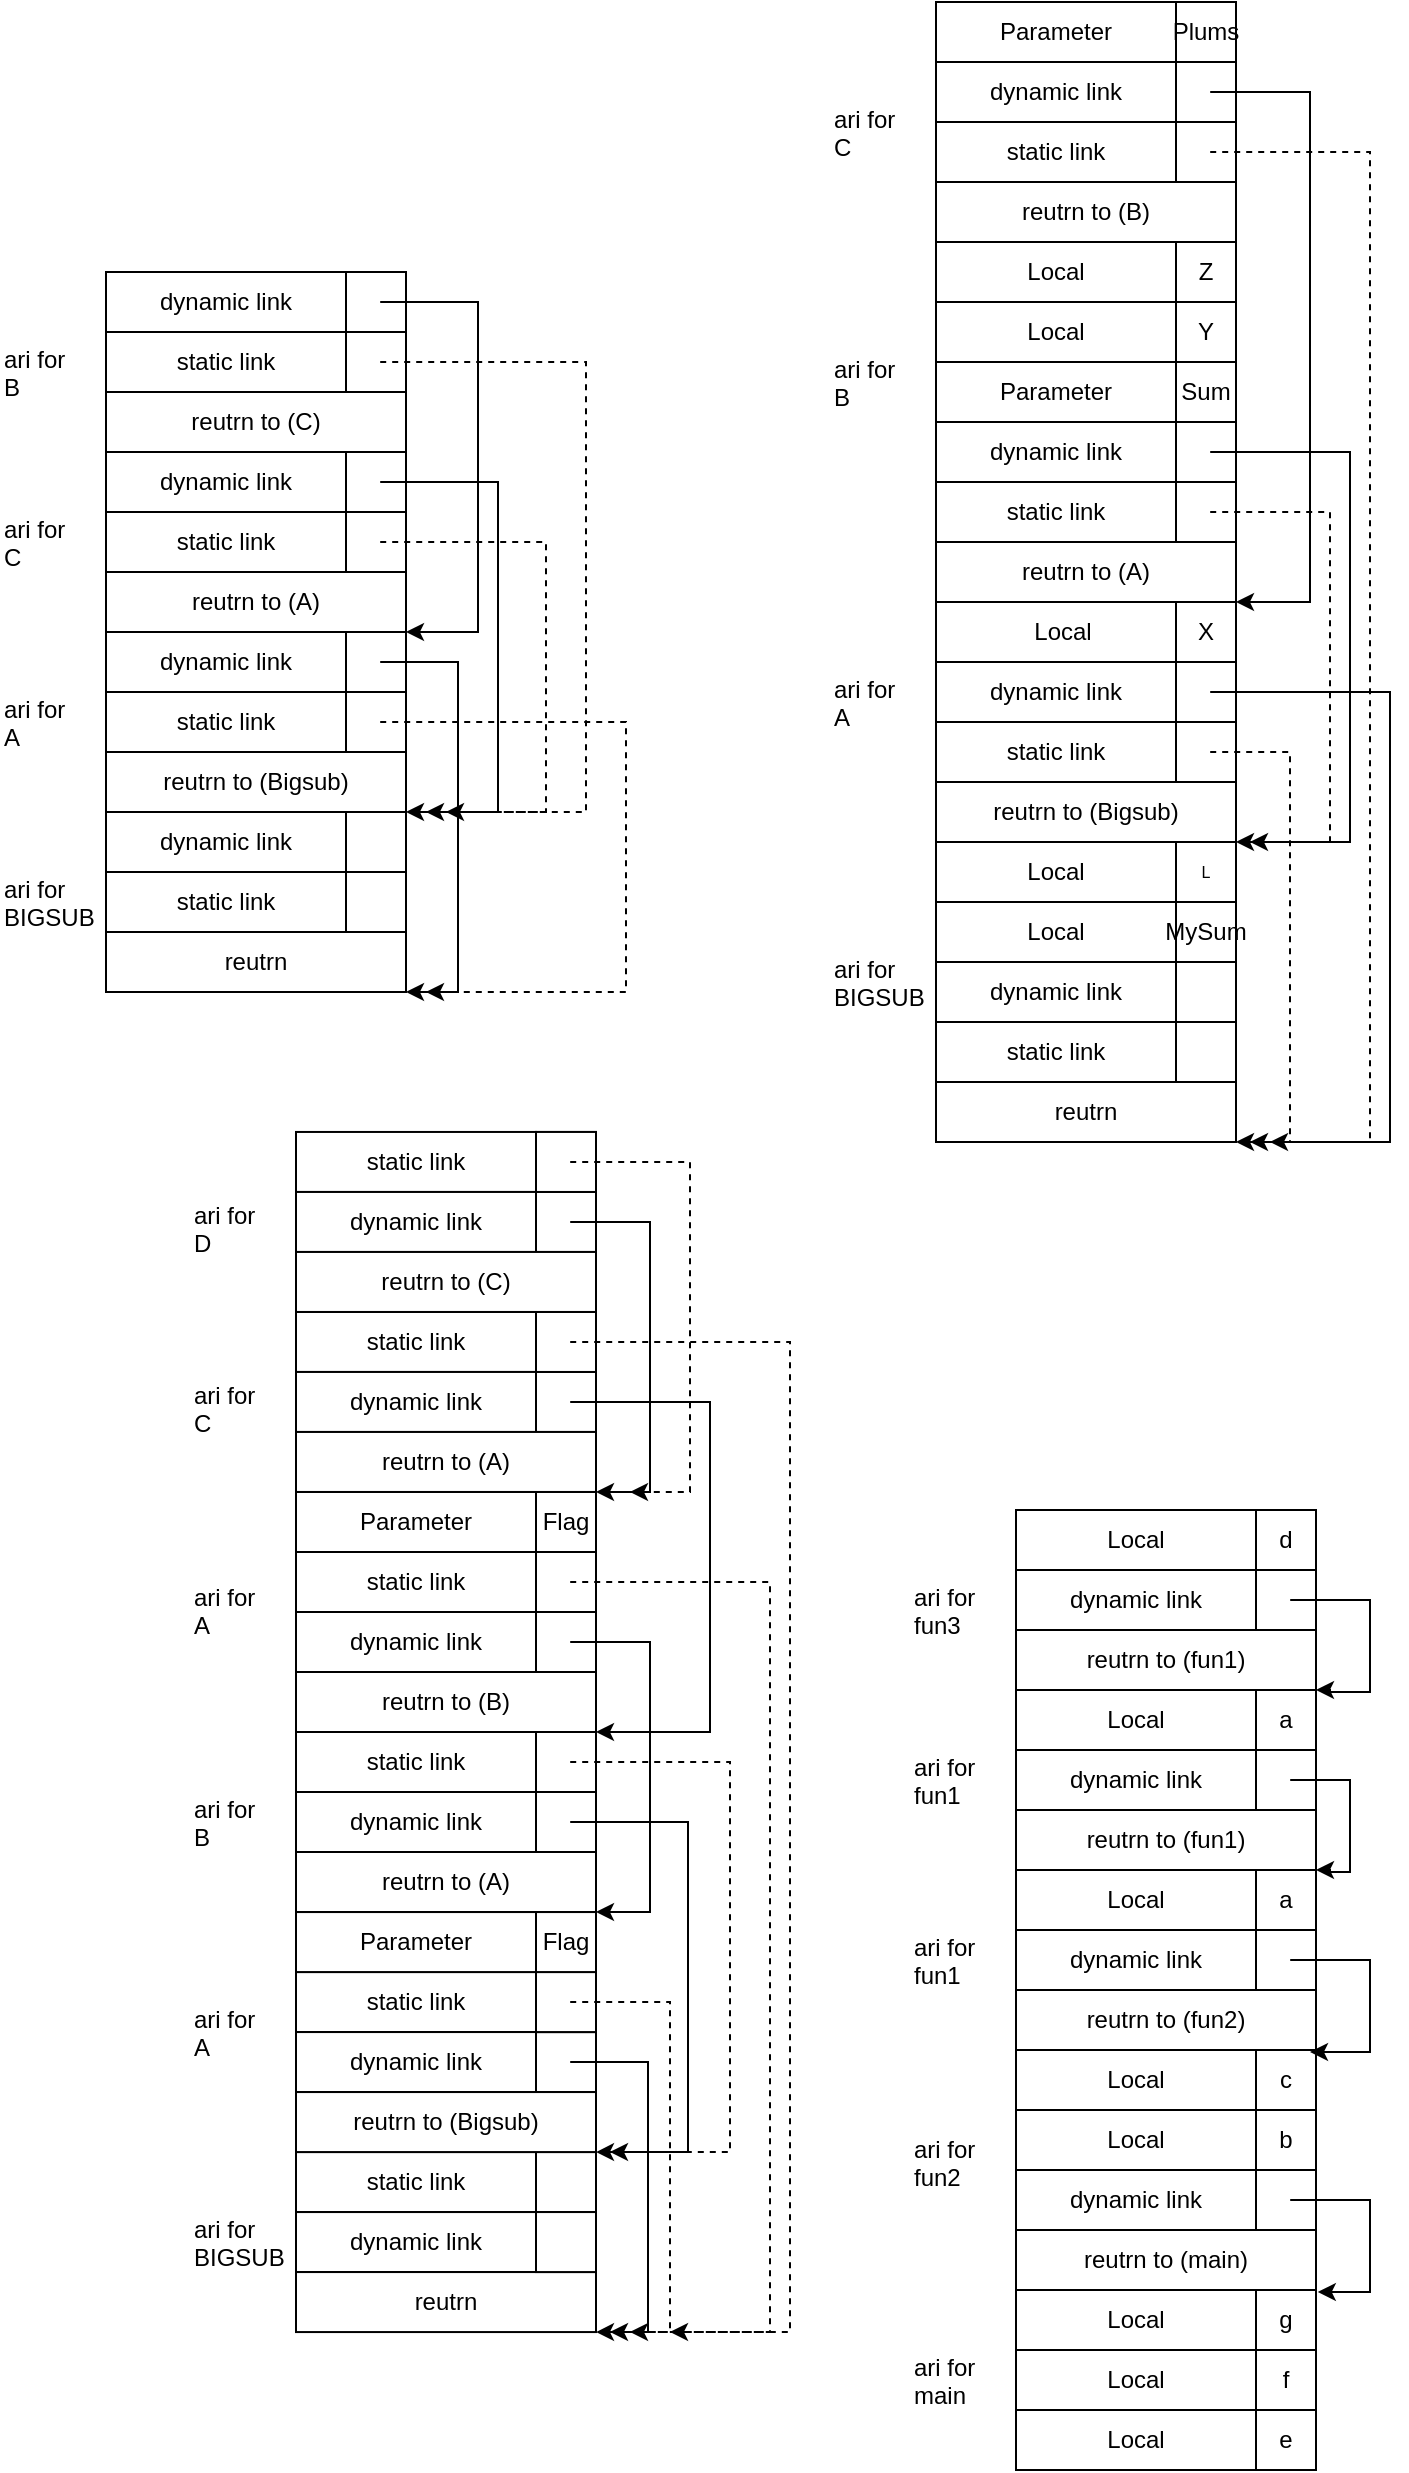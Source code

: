 <mxfile version="17.5.0" type="github">
  <diagram id="eKfHsIOuFBO9F4PtvDiy" name="Page-1">
    <mxGraphModel dx="815" dy="1575" grid="1" gridSize="10" guides="1" tooltips="1" connect="1" arrows="1" fold="1" page="1" pageScale="1" pageWidth="827" pageHeight="1169" math="0" shadow="0">
      <root>
        <mxCell id="0" />
        <mxCell id="1" parent="0" />
        <mxCell id="nQRCEj2XKWMkgmMzYywE-7" value="" style="rounded=0;whiteSpace=wrap;html=1;points=[[0,0,0,0,0],[0,0.23,0,0,0],[0,0.5,0,0,0],[0,0.77,0,0,0],[0,1,0,0,0],[0.27,0,0,0,0],[0.27,1,0,0,0],[0.5,0,0,0,0],[0.5,1,0,0,0],[0.57,0.5,0,0,0],[0.77,0,0,0,0],[0.77,1,0,0,0],[1,0,0,0,0],[1,0.27,0,0,0],[1,0.77,0,0,0],[1,1,0,0,0]];" parent="1" vertex="1">
          <mxGeometry x="613" y="265" width="30" height="30" as="geometry" />
        </mxCell>
        <mxCell id="bylUsNGu8Ya3y7Lyso6u-61" value="dynamic link" style="rounded=0;whiteSpace=wrap;html=1;" parent="1" vertex="1">
          <mxGeometry x="78" y="340" width="120" height="30" as="geometry" />
        </mxCell>
        <mxCell id="bylUsNGu8Ya3y7Lyso6u-62" value="static link" style="rounded=0;whiteSpace=wrap;html=1;" parent="1" vertex="1">
          <mxGeometry x="78" y="370" width="120" height="30" as="geometry" />
        </mxCell>
        <mxCell id="bylUsNGu8Ya3y7Lyso6u-63" value="reutrn" style="rounded=0;whiteSpace=wrap;html=1;" parent="1" vertex="1">
          <mxGeometry x="78" y="400" width="150" height="30" as="geometry" />
        </mxCell>
        <mxCell id="bylUsNGu8Ya3y7Lyso6u-50" value="" style="rounded=0;whiteSpace=wrap;html=1;points=[[0,0,0,0,0],[0,0.23,0,0,0],[0,0.5,0,0,0],[0,0.77,0,0,0],[0,1,0,0,0],[0.27,0,0,0,0],[0.27,1,0,0,0],[0.5,0,0,0,0],[0.5,1,0,0,0],[0.57,0.5,0,0,0],[0.77,0,0,0,0],[0.77,1,0,0,0],[1,0,0,0,0],[1,0.27,0,0,0],[1,0.77,0,0,0],[1,1,0,0,0]];" parent="1" vertex="1">
          <mxGeometry x="198" y="70" width="30" height="30" as="geometry" />
        </mxCell>
        <mxCell id="bylUsNGu8Ya3y7Lyso6u-29" value="" style="rounded=0;whiteSpace=wrap;html=1;points=[[0,0,0,0,0],[0,0.23,0,0,0],[0,0.5,0,0,0],[0,0.77,0,0,0],[0,1,0,0,0],[0.27,0,0,0,0],[0.27,1,0,0,0],[0.5,0,0,0,0],[0.5,1,0,0,0],[0.57,0.5,0,0,0],[0.77,0,0,0,0],[0.77,1,0,0,0],[1,0,0,0,0],[1,0.27,0,0,0],[1,0.77,0,0,0],[1,1,0,0,0]];" parent="1" vertex="1">
          <mxGeometry x="198" y="160" width="30" height="30" as="geometry" />
        </mxCell>
        <mxCell id="bylUsNGu8Ya3y7Lyso6u-20" value="" style="rounded=0;whiteSpace=wrap;html=1;points=[[0,0,0,0,0],[0,0.23,0,0,0],[0,0.5,0,0,0],[0,0.77,0,0,0],[0,1,0,0,0],[0.27,0,0,0,0],[0.27,1,0,0,0],[0.5,0,0,0,0],[0.5,1,0,0,0],[0.57,0.5,0,0,0],[0.77,0,0,0,0],[0.77,1,0,0,0],[1,0,0,0,0],[1,0.27,0,0,0],[1,0.77,0,0,0],[1,1,0,0,0]];" parent="1" vertex="1">
          <mxGeometry x="198" y="250" width="30" height="30" as="geometry" />
        </mxCell>
        <mxCell id="bylUsNGu8Ya3y7Lyso6u-23" value="" style="rounded=0;whiteSpace=wrap;html=1;points=[[0,0,0,0,0],[0,0.23,0,0,0],[0,0.5,0,0,0],[0,0.77,0,0,0],[0,1,0,0,0],[0.27,0,0,0,0],[0.27,1,0,0,0],[0.5,0,0,0,0],[0.5,1,0,0,0],[0.57,0.5,0,0,0],[0.77,0,0,0,0],[0.77,1,0,0,0],[1,0,0,0,0],[1,0.27,0,0,0],[1,0.77,0,0,0],[1,1,0,0,0]];fontStyle=1" parent="1" vertex="1">
          <mxGeometry x="198" y="340" width="30" height="30" as="geometry" />
        </mxCell>
        <mxCell id="bylUsNGu8Ya3y7Lyso6u-10" value="static link" style="rounded=0;whiteSpace=wrap;html=1;" parent="1" vertex="1">
          <mxGeometry x="78" y="280" width="120" height="30" as="geometry" />
        </mxCell>
        <mxCell id="bylUsNGu8Ya3y7Lyso6u-11" value="dynamic link" style="rounded=0;whiteSpace=wrap;html=1;" parent="1" vertex="1">
          <mxGeometry x="78" y="250" width="120" height="30" as="geometry" />
        </mxCell>
        <mxCell id="bylUsNGu8Ya3y7Lyso6u-12" value="reutrn to (Bigsub)" style="rounded=0;whiteSpace=wrap;html=1;" parent="1" vertex="1">
          <mxGeometry x="78" y="310" width="150" height="30" as="geometry" />
        </mxCell>
        <mxCell id="bylUsNGu8Ya3y7Lyso6u-19" value="" style="rounded=0;whiteSpace=wrap;html=1;points=[[0,0,0,0,0],[0,0.23,0,0,0],[0,0.5,0,0,0],[0,0.77,0,0,0],[0,1,0,0,0],[0.27,0,0,0,0],[0.27,1,0,0,0],[0.5,0,0,0,0],[0.5,1,0,0,0],[0.57,0.5,0,0,0],[0.77,0,0,0,0],[0.77,1,0,0,0],[1,0,0,0,0],[1,0.27,0,0,0],[1,0.77,0,0,0],[1,1,0,0,0]];" parent="1" vertex="1">
          <mxGeometry x="198" y="280" width="30" height="30" as="geometry" />
        </mxCell>
        <mxCell id="bylUsNGu8Ya3y7Lyso6u-58" style="edgeStyle=orthogonalEdgeStyle;rounded=0;orthogonalLoop=1;jettySize=auto;html=1;exitX=0.57;exitY=0.5;exitDx=0;exitDy=0;exitPerimeter=0;entryX=1;entryY=1;entryDx=0;entryDy=0;entryPerimeter=0;" parent="1" source="bylUsNGu8Ya3y7Lyso6u-20" edge="1">
          <mxGeometry relative="1" as="geometry">
            <mxPoint x="228" y="430" as="targetPoint" />
            <Array as="points">
              <mxPoint x="254" y="265" />
              <mxPoint x="254" y="430" />
            </Array>
          </mxGeometry>
        </mxCell>
        <mxCell id="bylUsNGu8Ya3y7Lyso6u-24" value="static link" style="rounded=0;whiteSpace=wrap;html=1;" parent="1" vertex="1">
          <mxGeometry x="78" y="190" width="120" height="30" as="geometry" />
        </mxCell>
        <mxCell id="bylUsNGu8Ya3y7Lyso6u-25" value="dynamic link" style="rounded=0;whiteSpace=wrap;html=1;" parent="1" vertex="1">
          <mxGeometry x="78" y="160" width="120" height="30" as="geometry" />
        </mxCell>
        <mxCell id="bylUsNGu8Ya3y7Lyso6u-26" value="reutrn to (A)" style="rounded=0;whiteSpace=wrap;html=1;" parent="1" vertex="1">
          <mxGeometry x="78" y="220" width="150" height="30" as="geometry" />
        </mxCell>
        <mxCell id="bylUsNGu8Ya3y7Lyso6u-28" value="" style="rounded=0;whiteSpace=wrap;html=1;points=[[0,0,0,0,0],[0,0.23,0,0,0],[0,0.5,0,0,0],[0,0.77,0,0,0],[0,1,0,0,0],[0.27,0,0,0,0],[0.27,1,0,0,0],[0.5,0,0,0,0],[0.5,1,0,0,0],[0.57,0.5,0,0,0],[0.77,0,0,0,0],[0.77,1,0,0,0],[1,0,0,0,0],[1,0.27,0,0,0],[1,0.77,0,0,0],[1,1,0,0,0]];" parent="1" vertex="1">
          <mxGeometry x="198" y="190" width="30" height="30" as="geometry" />
        </mxCell>
        <mxCell id="bylUsNGu8Ya3y7Lyso6u-54" style="edgeStyle=orthogonalEdgeStyle;rounded=0;orthogonalLoop=1;jettySize=auto;html=1;exitX=0.57;exitY=0.5;exitDx=0;exitDy=0;exitPerimeter=0;entryX=1;entryY=1;entryDx=0;entryDy=0;entryPerimeter=0;" parent="1" source="bylUsNGu8Ya3y7Lyso6u-29" edge="1">
          <mxGeometry relative="1" as="geometry">
            <Array as="points">
              <mxPoint x="274" y="175" />
              <mxPoint x="274" y="340" />
            </Array>
            <mxPoint x="228" y="340.0" as="targetPoint" />
          </mxGeometry>
        </mxCell>
        <mxCell id="bylUsNGu8Ya3y7Lyso6u-45" value="static link" style="rounded=0;whiteSpace=wrap;html=1;" parent="1" vertex="1">
          <mxGeometry x="78" y="100" width="120" height="30" as="geometry" />
        </mxCell>
        <mxCell id="bylUsNGu8Ya3y7Lyso6u-46" value="dynamic link" style="rounded=0;whiteSpace=wrap;html=1;" parent="1" vertex="1">
          <mxGeometry x="78" y="70" width="120" height="30" as="geometry" />
        </mxCell>
        <mxCell id="bylUsNGu8Ya3y7Lyso6u-47" value="reutrn to (C)" style="rounded=0;whiteSpace=wrap;html=1;" parent="1" vertex="1">
          <mxGeometry x="78" y="130" width="150" height="30" as="geometry" />
        </mxCell>
        <mxCell id="bylUsNGu8Ya3y7Lyso6u-48" value="" style="rounded=0;whiteSpace=wrap;html=1;points=[[0,0,0,0,0],[0,0.23,0,0,0],[0,0.5,0,0,0],[0,0.77,0,0,0],[0,1,0,0,0],[0.27,0,0,0,0],[0.27,1,0,0,0],[0.5,0,0,0,0],[0.5,1,0,0,0],[0.57,0.5,0,0,0],[0.77,0,0,0,0],[0.77,1,0,0,0],[1,0,0,0,0],[1,0.27,0,0,0],[1,0.77,0,0,0],[1,1,0,0,0]];" parent="1" vertex="1">
          <mxGeometry x="198" y="70" width="30" height="30" as="geometry" />
        </mxCell>
        <mxCell id="bylUsNGu8Ya3y7Lyso6u-49" value="" style="rounded=0;whiteSpace=wrap;html=1;points=[[0,0,0,0,0],[0,0.23,0,0,0],[0,0.5,0,0,0],[0,0.77,0,0,0],[0,1,0,0,0],[0.27,0,0,0,0],[0.27,1,0,0,0],[0.5,0,0,0,0],[0.5,1,0,0,0],[0.57,0.5,0,0,0],[0.77,0,0,0,0],[0.77,1,0,0,0],[1,0,0,0,0],[1,0.27,0,0,0],[1,0.77,0,0,0],[1,1,0,0,0]];" parent="1" vertex="1">
          <mxGeometry x="198" y="100" width="30" height="30" as="geometry" />
        </mxCell>
        <mxCell id="bylUsNGu8Ya3y7Lyso6u-64" value="" style="rounded=0;whiteSpace=wrap;html=1;points=[[0,0,0,0,0],[0,0.23,0,0,0],[0,0.5,0,0,0],[0,0.77,0,0,0],[0,1,0,0,0],[0.27,0,0,0,0],[0.27,1,0,0,0],[0.5,0,0,0,0],[0.5,1,0,0,0],[0.57,0.5,0,0,0],[0.77,0,0,0,0],[0.77,1,0,0,0],[1,0,0,0,0],[1,0.27,0,0,0],[1,0.77,0,0,0],[1,1,0,0,0]];fontStyle=1" parent="1" vertex="1">
          <mxGeometry x="198" y="370" width="30" height="30" as="geometry" />
        </mxCell>
        <mxCell id="bylUsNGu8Ya3y7Lyso6u-67" value="&lt;meta charset=&quot;utf-8&quot;&gt;ari for&#xa;BIGSUB" style="text;whiteSpace=wrap;html=1;" parent="1" vertex="1">
          <mxGeometry x="25" y="365" width="70" height="40" as="geometry" />
        </mxCell>
        <mxCell id="bylUsNGu8Ya3y7Lyso6u-68" value="ari for&lt;br&gt;A" style="text;whiteSpace=wrap;html=1;" parent="1" vertex="1">
          <mxGeometry x="25" y="275" width="70" height="40" as="geometry" />
        </mxCell>
        <mxCell id="bylUsNGu8Ya3y7Lyso6u-69" value="ari for&lt;br&gt;C" style="text;whiteSpace=wrap;html=1;" parent="1" vertex="1">
          <mxGeometry x="25" y="185" width="70" height="40" as="geometry" />
        </mxCell>
        <mxCell id="bylUsNGu8Ya3y7Lyso6u-70" value="ari for&lt;br&gt;B" style="text;whiteSpace=wrap;html=1;" parent="1" vertex="1">
          <mxGeometry x="25" y="100" width="70" height="40" as="geometry" />
        </mxCell>
        <mxCell id="nQRCEj2XKWMkgmMzYywE-1" value="dynamic link" style="rounded=0;whiteSpace=wrap;html=1;" parent="1" vertex="1">
          <mxGeometry x="493" y="415" width="120" height="30" as="geometry" />
        </mxCell>
        <mxCell id="nQRCEj2XKWMkgmMzYywE-2" value="static link" style="rounded=0;whiteSpace=wrap;html=1;" parent="1" vertex="1">
          <mxGeometry x="493" y="445" width="120" height="30" as="geometry" />
        </mxCell>
        <mxCell id="nQRCEj2XKWMkgmMzYywE-3" value="reutrn" style="rounded=0;whiteSpace=wrap;html=1;" parent="1" vertex="1">
          <mxGeometry x="493" y="475" width="150" height="30" as="geometry" />
        </mxCell>
        <mxCell id="nQRCEj2XKWMkgmMzYywE-8" value="" style="rounded=0;whiteSpace=wrap;html=1;points=[[0,0,0,0,0],[0,0.23,0,0,0],[0,0.5,0,0,0],[0,0.77,0,0,0],[0,1,0,0,0],[0.27,0,0,0,0],[0.27,1,0,0,0],[0.5,0,0,0,0],[0.5,1,0,0,0],[0.57,0.5,0,0,0],[0.77,0,0,0,0],[0.77,1,0,0,0],[1,0,0,0,0],[1,0.27,0,0,0],[1,0.77,0,0,0],[1,1,0,0,0]];fontStyle=1" parent="1" vertex="1">
          <mxGeometry x="613" y="415" width="30" height="30" as="geometry" />
        </mxCell>
        <mxCell id="nQRCEj2XKWMkgmMzYywE-9" value="static link" style="rounded=0;whiteSpace=wrap;html=1;" parent="1" vertex="1">
          <mxGeometry x="493" y="295" width="120" height="30" as="geometry" />
        </mxCell>
        <mxCell id="nQRCEj2XKWMkgmMzYywE-10" value="dynamic link" style="rounded=0;whiteSpace=wrap;html=1;" parent="1" vertex="1">
          <mxGeometry x="493" y="265" width="120" height="30" as="geometry" />
        </mxCell>
        <mxCell id="nQRCEj2XKWMkgmMzYywE-11" value="reutrn to (Bigsub)" style="rounded=0;whiteSpace=wrap;html=1;" parent="1" vertex="1">
          <mxGeometry x="493" y="325" width="150" height="30" as="geometry" />
        </mxCell>
        <mxCell id="nQRCEj2XKWMkgmMzYywE-13" value="" style="rounded=0;whiteSpace=wrap;html=1;points=[[0,0,0,0,0],[0,0.23,0,0,0],[0,0.5,0,0,0],[0,0.77,0,0,0],[0,1,0,0,0],[0.27,0,0,0,0],[0.27,1,0,0,0],[0.5,0,0,0,0],[0.5,1,0,0,0],[0.57,0.5,0,0,0],[0.77,0,0,0,0],[0.77,1,0,0,0],[1,0,0,0,0],[1,0.27,0,0,0],[1,0.77,0,0,0],[1,1,0,0,0]];" parent="1" vertex="1">
          <mxGeometry x="613" y="295" width="30" height="30" as="geometry" />
        </mxCell>
        <mxCell id="nQRCEj2XKWMkgmMzYywE-16" value="static link" style="rounded=0;whiteSpace=wrap;html=1;" parent="1" vertex="1">
          <mxGeometry x="493" y="175" width="120" height="30" as="geometry" />
        </mxCell>
        <mxCell id="nQRCEj2XKWMkgmMzYywE-17" value="dynamic link" style="rounded=0;whiteSpace=wrap;html=1;" parent="1" vertex="1">
          <mxGeometry x="493" y="145" width="120" height="30" as="geometry" />
        </mxCell>
        <mxCell id="nQRCEj2XKWMkgmMzYywE-18" value="reutrn to (A)" style="rounded=0;whiteSpace=wrap;html=1;" parent="1" vertex="1">
          <mxGeometry x="493" y="205" width="150" height="30" as="geometry" />
        </mxCell>
        <mxCell id="nQRCEj2XKWMkgmMzYywE-19" value="" style="rounded=0;whiteSpace=wrap;html=1;points=[[0,0,0,0,0],[0,0.23,0,0,0],[0,0.5,0,0,0],[0,0.77,0,0,0],[0,1,0,0,0],[0.27,0,0,0,0],[0.27,1,0,0,0],[0.5,0,0,0,0],[0.5,1,0,0,0],[0.57,0.5,0,0,0],[0.77,0,0,0,0],[0.77,1,0,0,0],[1,0,0,0,0],[1,0.27,0,0,0],[1,0.77,0,0,0],[1,1,0,0,0]];" parent="1" vertex="1">
          <mxGeometry x="613" y="145" width="30" height="30" as="geometry" />
        </mxCell>
        <mxCell id="nQRCEj2XKWMkgmMzYywE-20" value="" style="rounded=0;whiteSpace=wrap;html=1;points=[[0,0,0,0,0],[0,0.23,0,0,0],[0,0.5,0,0,0],[0,0.77,0,0,0],[0,1,0,0,0],[0.27,0,0,0,0],[0.27,1,0,0,0],[0.5,0,0,0,0],[0.5,1,0,0,0],[0.57,0.5,0,0,0],[0.77,0,0,0,0],[0.77,1,0,0,0],[1,0,0,0,0],[1,0.27,0,0,0],[1,0.77,0,0,0],[1,1,0,0,0]];" parent="1" vertex="1">
          <mxGeometry x="613" y="175" width="30" height="30" as="geometry" />
        </mxCell>
        <mxCell id="nQRCEj2XKWMkgmMzYywE-23" value="static link" style="rounded=0;whiteSpace=wrap;html=1;" parent="1" vertex="1">
          <mxGeometry x="493" y="-5" width="120" height="30" as="geometry" />
        </mxCell>
        <mxCell id="nQRCEj2XKWMkgmMzYywE-24" value="dynamic link" style="rounded=0;whiteSpace=wrap;html=1;" parent="1" vertex="1">
          <mxGeometry x="493" y="-35" width="120" height="30" as="geometry" />
        </mxCell>
        <mxCell id="nQRCEj2XKWMkgmMzYywE-25" value="reutrn to (B)" style="rounded=0;whiteSpace=wrap;html=1;" parent="1" vertex="1">
          <mxGeometry x="493" y="25" width="150" height="30" as="geometry" />
        </mxCell>
        <mxCell id="nQRCEj2XKWMkgmMzYywE-26" value="" style="rounded=0;whiteSpace=wrap;html=1;points=[[0,0,0,0,0],[0,0.23,0,0,0],[0,0.5,0,0,0],[0,0.77,0,0,0],[0,1,0,0,0],[0.27,0,0,0,0],[0.27,1,0,0,0],[0.5,0,0,0,0],[0.5,1,0,0,0],[0.57,0.5,0,0,0],[0.77,0,0,0,0],[0.77,1,0,0,0],[1,0,0,0,0],[1,0.27,0,0,0],[1,0.77,0,0,0],[1,1,0,0,0]];" parent="1" vertex="1">
          <mxGeometry x="613" y="-35" width="30" height="30" as="geometry" />
        </mxCell>
        <mxCell id="nQRCEj2XKWMkgmMzYywE-27" value="" style="rounded=0;whiteSpace=wrap;html=1;points=[[0,0,0,0,0],[0,0.23,0,0,0],[0,0.5,0,0,0],[0,0.77,0,0,0],[0,1,0,0,0],[0.27,0,0,0,0],[0.27,1,0,0,0],[0.5,0,0,0,0],[0.5,1,0,0,0],[0.57,0.5,0,0,0],[0.77,0,0,0,0],[0.77,1,0,0,0],[1,0,0,0,0],[1,0.27,0,0,0],[1,0.77,0,0,0],[1,1,0,0,0]];" parent="1" vertex="1">
          <mxGeometry x="613" y="-5" width="30" height="30" as="geometry" />
        </mxCell>
        <mxCell id="nQRCEj2XKWMkgmMzYywE-29" value="" style="rounded=0;whiteSpace=wrap;html=1;points=[[0,0,0,0,0],[0,0.23,0,0,0],[0,0.5,0,0,0],[0,0.77,0,0,0],[0,1,0,0,0],[0.27,0,0,0,0],[0.27,1,0,0,0],[0.5,0,0,0,0],[0.5,1,0,0,0],[0.57,0.5,0,0,0],[0.77,0,0,0,0],[0.77,1,0,0,0],[1,0,0,0,0],[1,0.27,0,0,0],[1,0.77,0,0,0],[1,1,0,0,0]];fontStyle=1" parent="1" vertex="1">
          <mxGeometry x="613" y="445" width="30" height="30" as="geometry" />
        </mxCell>
        <mxCell id="nQRCEj2XKWMkgmMzYywE-31" value="&lt;meta charset=&quot;utf-8&quot;&gt;ari for&#xa;BIGSUB" style="text;whiteSpace=wrap;html=1;" parent="1" vertex="1">
          <mxGeometry x="440" y="405" width="70" height="40" as="geometry" />
        </mxCell>
        <mxCell id="nQRCEj2XKWMkgmMzYywE-32" value="ari for&lt;br&gt;A" style="text;whiteSpace=wrap;html=1;" parent="1" vertex="1">
          <mxGeometry x="440" y="265" width="70" height="40" as="geometry" />
        </mxCell>
        <mxCell id="nQRCEj2XKWMkgmMzYywE-33" value="ari for&lt;br&gt;B" style="text;whiteSpace=wrap;html=1;" parent="1" vertex="1">
          <mxGeometry x="440" y="105" width="70" height="40" as="geometry" />
        </mxCell>
        <mxCell id="nQRCEj2XKWMkgmMzYywE-41" value="Local" style="rounded=0;whiteSpace=wrap;html=1;" parent="1" vertex="1">
          <mxGeometry x="493" y="235" width="127" height="30" as="geometry" />
        </mxCell>
        <mxCell id="nQRCEj2XKWMkgmMzYywE-42" value="X" style="rounded=0;whiteSpace=wrap;html=1;points=[[0,0,0,0,0],[0,0.23,0,0,0],[0,0.5,0,0,0],[0,0.77,0,0,0],[0,1,0,0,0],[0.27,0,0,0,0],[0.27,1,0,0,0],[0.5,0,0,0,0],[0.5,1,0,0,0],[0.57,0.5,0,0,0],[0.77,0,0,0,0],[0.77,1,0,0,0],[1,0,0,0,0],[1,0.27,0,0,0],[1,0.77,0,0,0],[1,1,0,0,0]];fontStyle=0" parent="1" vertex="1">
          <mxGeometry x="613" y="235" width="30" height="30" as="geometry" />
        </mxCell>
        <mxCell id="nQRCEj2XKWMkgmMzYywE-43" value="Parameter" style="rounded=0;whiteSpace=wrap;html=1;" parent="1" vertex="1">
          <mxGeometry x="493" y="115" width="120" height="30" as="geometry" />
        </mxCell>
        <mxCell id="nQRCEj2XKWMkgmMzYywE-44" value="Sum" style="rounded=0;whiteSpace=wrap;html=1;points=[[0,0,0,0,0],[0,0.23,0,0,0],[0,0.5,0,0,0],[0,0.77,0,0,0],[0,1,0,0,0],[0.27,0,0,0,0],[0.27,1,0,0,0],[0.5,0,0,0,0],[0.5,1,0,0,0],[0.57,0.5,0,0,0],[0.77,0,0,0,0],[0.77,1,0,0,0],[1,0,0,0,0],[1,0.27,0,0,0],[1,0.77,0,0,0],[1,1,0,0,0]];" parent="1" vertex="1">
          <mxGeometry x="613" y="115" width="30" height="30" as="geometry" />
        </mxCell>
        <mxCell id="nQRCEj2XKWMkgmMzYywE-45" value="Local" style="rounded=0;whiteSpace=wrap;html=1;" parent="1" vertex="1">
          <mxGeometry x="493" y="85" width="120" height="30" as="geometry" />
        </mxCell>
        <mxCell id="nQRCEj2XKWMkgmMzYywE-46" value="Y" style="rounded=0;whiteSpace=wrap;html=1;points=[[0,0,0,0,0],[0,0.23,0,0,0],[0,0.5,0,0,0],[0,0.77,0,0,0],[0,1,0,0,0],[0.27,0,0,0,0],[0.27,1,0,0,0],[0.5,0,0,0,0],[0.5,1,0,0,0],[0.57,0.5,0,0,0],[0.77,0,0,0,0],[0.77,1,0,0,0],[1,0,0,0,0],[1,0.27,0,0,0],[1,0.77,0,0,0],[1,1,0,0,0]];" parent="1" vertex="1">
          <mxGeometry x="613" y="85" width="30" height="30" as="geometry" />
        </mxCell>
        <mxCell id="nQRCEj2XKWMkgmMzYywE-47" value="Local" style="rounded=0;whiteSpace=wrap;html=1;" parent="1" vertex="1">
          <mxGeometry x="493" y="55" width="120" height="30" as="geometry" />
        </mxCell>
        <mxCell id="nQRCEj2XKWMkgmMzYywE-48" value="&lt;span style=&quot;white-space: pre&quot;&gt;Z&lt;/span&gt;" style="rounded=0;whiteSpace=wrap;html=1;points=[[0,0,0,0,0],[0,0.23,0,0,0],[0,0.5,0,0,0],[0,0.77,0,0,0],[0,1,0,0,0],[0.27,0,0,0,0],[0.27,1,0,0,0],[0.5,0,0,0,0],[0.5,1,0,0,0],[0.57,0.5,0,0,0],[0.77,0,0,0,0],[0.77,1,0,0,0],[1,0,0,0,0],[1,0.27,0,0,0],[1,0.77,0,0,0],[1,1,0,0,0]];" parent="1" vertex="1">
          <mxGeometry x="613" y="55" width="30" height="30" as="geometry" />
        </mxCell>
        <mxCell id="nQRCEj2XKWMkgmMzYywE-49" value="Local" style="rounded=0;whiteSpace=wrap;html=1;" parent="1" vertex="1">
          <mxGeometry x="493" y="355" width="120" height="30" as="geometry" />
        </mxCell>
        <mxCell id="nQRCEj2XKWMkgmMzYywE-50" value="L" style="rounded=0;whiteSpace=wrap;html=1;points=[[0,0,0,0,0],[0,0.23,0,0,0],[0,0.5,0,0,0],[0,0.77,0,0,0],[0,1,0,0,0],[0.27,0,0,0,0],[0.27,1,0,0,0],[0.5,0,0,0,0],[0.5,1,0,0,0],[0.57,0.5,0,0,0],[0.77,0,0,0,0],[0.77,1,0,0,0],[1,0,0,0,0],[1,0.27,0,0,0],[1,0.77,0,0,0],[1,1,0,0,0]];fontSize=8;" parent="1" vertex="1">
          <mxGeometry x="613" y="355" width="30" height="30" as="geometry" />
        </mxCell>
        <mxCell id="nQRCEj2XKWMkgmMzYywE-51" value="Local" style="rounded=0;whiteSpace=wrap;html=1;" parent="1" vertex="1">
          <mxGeometry x="493" y="385" width="120" height="30" as="geometry" />
        </mxCell>
        <mxCell id="nQRCEj2XKWMkgmMzYywE-52" value="MySum" style="rounded=0;whiteSpace=wrap;html=1;points=[[0,0,0,0,0],[0,0.23,0,0,0],[0,0.5,0,0,0],[0,0.77,0,0,0],[0,1,0,0,0],[0.27,0,0,0,0],[0.27,1,0,0,0],[0.5,0,0,0,0],[0.5,1,0,0,0],[0.57,0.5,0,0,0],[0.77,0,0,0,0],[0.77,1,0,0,0],[1,0,0,0,0],[1,0.27,0,0,0],[1,0.77,0,0,0],[1,1,0,0,0]];" parent="1" vertex="1">
          <mxGeometry x="613" y="385" width="30" height="30" as="geometry" />
        </mxCell>
        <mxCell id="nQRCEj2XKWMkgmMzYywE-53" value="Parameter" style="rounded=0;whiteSpace=wrap;html=1;" parent="1" vertex="1">
          <mxGeometry x="493" y="-65" width="120" height="30" as="geometry" />
        </mxCell>
        <mxCell id="nQRCEj2XKWMkgmMzYywE-54" value="Plums" style="rounded=0;whiteSpace=wrap;html=1;points=[[0,0,0,0,0],[0,0.23,0,0,0],[0,0.5,0,0,0],[0,0.77,0,0,0],[0,1,0,0,0],[0.27,0,0,0,0],[0.27,1,0,0,0],[0.5,0,0,0,0],[0.5,1,0,0,0],[0.57,0.5,0,0,0],[0.77,0,0,0,0],[0.77,1,0,0,0],[1,0,0,0,0],[1,0.27,0,0,0],[1,0.77,0,0,0],[1,1,0,0,0]];" parent="1" vertex="1">
          <mxGeometry x="613" y="-65" width="30" height="30" as="geometry" />
        </mxCell>
        <mxCell id="nQRCEj2XKWMkgmMzYywE-55" value="ari for&lt;br&gt;C" style="text;whiteSpace=wrap;html=1;" parent="1" vertex="1">
          <mxGeometry x="440" y="-20" width="70" height="40" as="geometry" />
        </mxCell>
        <mxCell id="nQRCEj2XKWMkgmMzYywE-57" style="edgeStyle=orthogonalEdgeStyle;rounded=0;orthogonalLoop=1;jettySize=auto;html=1;exitX=0.57;exitY=0.5;exitDx=0;exitDy=0;exitPerimeter=0;fontSize=8;entryX=1;entryY=0;entryDx=0;entryDy=0;entryPerimeter=0;" parent="1" source="nQRCEj2XKWMkgmMzYywE-19" target="nQRCEj2XKWMkgmMzYywE-50" edge="1">
          <mxGeometry relative="1" as="geometry">
            <mxPoint x="650.0" y="360" as="targetPoint" />
            <Array as="points">
              <mxPoint x="700" y="160" />
              <mxPoint x="700" y="355" />
            </Array>
          </mxGeometry>
        </mxCell>
        <mxCell id="nQRCEj2XKWMkgmMzYywE-56" style="edgeStyle=orthogonalEdgeStyle;rounded=0;orthogonalLoop=1;jettySize=auto;html=1;exitX=0.57;exitY=0.5;exitDx=0;exitDy=0;exitPerimeter=0;entryX=1;entryY=1;entryDx=0;entryDy=0;entryPerimeter=0;fontSize=8;" parent="1" source="nQRCEj2XKWMkgmMzYywE-7" edge="1">
          <mxGeometry relative="1" as="geometry">
            <mxPoint x="643" y="505" as="targetPoint" />
            <Array as="points">
              <mxPoint x="720" y="280" />
              <mxPoint x="720" y="505" />
            </Array>
          </mxGeometry>
        </mxCell>
        <mxCell id="nQRCEj2XKWMkgmMzYywE-59" style="edgeStyle=orthogonalEdgeStyle;rounded=0;orthogonalLoop=1;jettySize=auto;html=1;exitX=0.57;exitY=0.5;exitDx=0;exitDy=0;exitPerimeter=0;entryX=1;entryY=1;entryDx=0;entryDy=0;entryPerimeter=0;fontSize=8;" parent="1" source="nQRCEj2XKWMkgmMzYywE-26" edge="1">
          <mxGeometry relative="1" as="geometry">
            <mxPoint x="643" y="235" as="targetPoint" />
            <Array as="points">
              <mxPoint x="680" y="-20" />
              <mxPoint x="680" y="235" />
            </Array>
          </mxGeometry>
        </mxCell>
        <mxCell id="nQRCEj2XKWMkgmMzYywE-129" value="static link" style="rounded=0;whiteSpace=wrap;html=1;" parent="1" vertex="1">
          <mxGeometry x="173" y="1010.03" width="120" height="30" as="geometry" />
        </mxCell>
        <mxCell id="nQRCEj2XKWMkgmMzYywE-130" value="dynamic link" style="rounded=0;whiteSpace=wrap;html=1;" parent="1" vertex="1">
          <mxGeometry x="173" y="1040.03" width="120" height="30" as="geometry" />
        </mxCell>
        <mxCell id="nQRCEj2XKWMkgmMzYywE-131" value="reutrn" style="rounded=0;whiteSpace=wrap;html=1;" parent="1" vertex="1">
          <mxGeometry x="173" y="1070.03" width="150" height="30" as="geometry" />
        </mxCell>
        <mxCell id="nQRCEj2XKWMkgmMzYywE-132" value="" style="rounded=0;whiteSpace=wrap;html=1;points=[[0,0,0,0,0],[0,0.23,0,0,0],[0,0.5,0,0,0],[0,0.77,0,0,0],[0,1,0,0,0],[0.27,0,0,0,0],[0.27,1,0,0,0],[0.5,0,0,0,0],[0.5,1,0,0,0],[0.57,0.5,0,0,0],[0.77,0,0,0,0],[0.77,1,0,0,0],[1,0,0,0,0],[1,0.27,0,0,0],[1,0.77,0,0,0],[1,1,0,0,0]];" parent="1" vertex="1">
          <mxGeometry x="293" y="619.98" width="30" height="30" as="geometry" />
        </mxCell>
        <mxCell id="nQRCEj2XKWMkgmMzYywE-134" value="" style="rounded=0;whiteSpace=wrap;html=1;points=[[0,0,0,0,0],[0,0.23,0,0,0],[0,0.5,0,0,0],[0,0.77,0,0,0],[0,1,0,0,0],[0.27,0,0,0,0],[0.27,1,0,0,0],[0.5,0,0,0,0],[0.5,1,0,0,0],[0.57,0.5,0,0,0],[0.77,0,0,0,0],[0.77,1,0,0,0],[1,0,0,0,0],[1,0.27,0,0,0],[1,0.77,0,0,0],[1,1,0,0,0]];" parent="1" vertex="1">
          <mxGeometry x="293" y="830" width="30" height="30" as="geometry" />
        </mxCell>
        <mxCell id="nQRCEj2XKWMkgmMzYywE-135" value="" style="rounded=0;whiteSpace=wrap;html=1;points=[[0,0,0,0,0],[0,0.23,0,0,0],[0,0.5,0,0,0],[0,0.77,0,0,0],[0,1,0,0,0],[0.27,0,0,0,0],[0.27,1,0,0,0],[0.5,0,0,0,0],[0.5,1,0,0,0],[0.57,0.5,0,0,0],[0.77,0,0,0,0],[0.77,1,0,0,0],[1,0,0,0,0],[1,0.27,0,0,0],[1,0.77,0,0,0],[1,1,0,0,0]];" parent="1" vertex="1">
          <mxGeometry x="293" y="950.03" width="30" height="30" as="geometry" />
        </mxCell>
        <mxCell id="nQRCEj2XKWMkgmMzYywE-136" value="" style="rounded=0;whiteSpace=wrap;html=1;points=[[0,0,0,0,0],[0,0.23,0,0,0],[0,0.5,0,0,0],[0,0.77,0,0,0],[0,1,0,0,0],[0.27,0,0,0,0],[0.27,1,0,0,0],[0.5,0,0,0,0],[0.5,1,0,0,0],[0.57,0.5,0,0,0],[0.77,0,0,0,0],[0.77,1,0,0,0],[1,0,0,0,0],[1,0.27,0,0,0],[1,0.77,0,0,0],[1,1,0,0,0]];fontStyle=1" parent="1" vertex="1">
          <mxGeometry x="293" y="1010.03" width="30" height="30" as="geometry" />
        </mxCell>
        <mxCell id="nQRCEj2XKWMkgmMzYywE-137" value="static link" style="rounded=0;whiteSpace=wrap;html=1;" parent="1" vertex="1">
          <mxGeometry x="173" y="920.03" width="120" height="30" as="geometry" />
        </mxCell>
        <mxCell id="nQRCEj2XKWMkgmMzYywE-138" value="dynamic link" style="rounded=0;whiteSpace=wrap;html=1;" parent="1" vertex="1">
          <mxGeometry x="173" y="950.03" width="120" height="30" as="geometry" />
        </mxCell>
        <mxCell id="nQRCEj2XKWMkgmMzYywE-139" value="reutrn to (Bigsub)" style="rounded=0;whiteSpace=wrap;html=1;" parent="1" vertex="1">
          <mxGeometry x="173" y="980.03" width="150" height="30" as="geometry" />
        </mxCell>
        <mxCell id="nQRCEj2XKWMkgmMzYywE-140" value="" style="rounded=0;whiteSpace=wrap;html=1;points=[[0,0,0,0,0],[0,0.23,0,0,0],[0,0.5,0,0,0],[0,0.77,0,0,0],[0,1,0,0,0],[0.27,0,0,0,0],[0.27,1,0,0,0],[0.5,0,0,0,0],[0.5,1,0,0,0],[0.57,0.5,0,0,0],[0.77,0,0,0,0],[0.77,1,0,0,0],[1,0,0,0,0],[1,0.27,0,0,0],[1,0.77,0,0,0],[1,1,0,0,0]];" parent="1" vertex="1">
          <mxGeometry x="293" y="920.03" width="30" height="30" as="geometry" />
        </mxCell>
        <mxCell id="nQRCEj2XKWMkgmMzYywE-141" value="" style="rounded=0;whiteSpace=wrap;html=1;points=[[0,0,0,0,0],[0,0.23,0,0,0],[0,0.5,0,0,0],[0,0.77,0,0,0],[0,1,0,0,0],[0.27,0,0,0,0],[0.27,1,0,0,0],[0.5,0,0,0,0],[0.5,1,0,0,0],[0.57,0.5,0,0,0],[0.77,0,0,0,0],[0.77,1,0,0,0],[1,0,0,0,0],[1,0.27,0,0,0],[1,0.77,0,0,0],[1,1,0,0,0]];" parent="1" vertex="1">
          <mxGeometry x="293" y="920.03" width="30" height="30" as="geometry" />
        </mxCell>
        <mxCell id="nQRCEj2XKWMkgmMzYywE-142" style="edgeStyle=orthogonalEdgeStyle;rounded=0;orthogonalLoop=1;jettySize=auto;html=1;exitX=0.57;exitY=0.5;exitDx=0;exitDy=0;exitPerimeter=0;entryX=1;entryY=1;entryDx=0;entryDy=0;entryPerimeter=0;" parent="1" source="nQRCEj2XKWMkgmMzYywE-135" edge="1">
          <mxGeometry relative="1" as="geometry">
            <mxPoint x="323.0" y="1100.03" as="targetPoint" />
            <Array as="points">
              <mxPoint x="349" y="965" />
              <mxPoint x="349" y="1100" />
            </Array>
          </mxGeometry>
        </mxCell>
        <mxCell id="nQRCEj2XKWMkgmMzYywE-144" value="static link" style="rounded=0;whiteSpace=wrap;html=1;" parent="1" vertex="1">
          <mxGeometry x="173" y="710" width="120" height="30" as="geometry" />
        </mxCell>
        <mxCell id="nQRCEj2XKWMkgmMzYywE-145" value="dynamic link" style="rounded=0;whiteSpace=wrap;html=1;" parent="1" vertex="1">
          <mxGeometry x="173" y="830" width="120" height="30" as="geometry" />
        </mxCell>
        <mxCell id="nQRCEj2XKWMkgmMzYywE-146" value="reutrn to (A)" style="rounded=0;whiteSpace=wrap;html=1;" parent="1" vertex="1">
          <mxGeometry x="173" y="860" width="150" height="30" as="geometry" />
        </mxCell>
        <mxCell id="nQRCEj2XKWMkgmMzYywE-147" value="" style="rounded=0;whiteSpace=wrap;html=1;points=[[0,0,0,0,0],[0,0.23,0,0,0],[0,0.5,0,0,0],[0,0.77,0,0,0],[0,1,0,0,0],[0.27,0,0,0,0],[0.27,1,0,0,0],[0.5,0,0,0,0],[0.5,1,0,0,0],[0.57,0.5,0,0,0],[0.77,0,0,0,0],[0.77,1,0,0,0],[1,0,0,0,0],[1,0.27,0,0,0],[1,0.77,0,0,0],[1,1,0,0,0]];" parent="1" vertex="1">
          <mxGeometry x="293" y="710" width="30" height="30" as="geometry" />
        </mxCell>
        <mxCell id="nQRCEj2XKWMkgmMzYywE-148" value="" style="rounded=0;whiteSpace=wrap;html=1;points=[[0,0,0,0,0],[0,0.23,0,0,0],[0,0.5,0,0,0],[0,0.77,0,0,0],[0,1,0,0,0],[0.27,0,0,0,0],[0.27,1,0,0,0],[0.5,0,0,0,0],[0.5,1,0,0,0],[0.57,0.5,0,0,0],[0.77,0,0,0,0],[0.77,1,0,0,0],[1,0,0,0,0],[1,0.27,0,0,0],[1,0.77,0,0,0],[1,1,0,0,0]];" parent="1" vertex="1">
          <mxGeometry x="293" y="710" width="30" height="30" as="geometry" />
        </mxCell>
        <mxCell id="nQRCEj2XKWMkgmMzYywE-151" value="static link" style="rounded=0;whiteSpace=wrap;html=1;" parent="1" vertex="1">
          <mxGeometry x="173" y="589.98" width="120" height="30" as="geometry" />
        </mxCell>
        <mxCell id="nQRCEj2XKWMkgmMzYywE-152" value="dynamic link" style="rounded=0;whiteSpace=wrap;html=1;" parent="1" vertex="1">
          <mxGeometry x="173" y="619.98" width="120" height="30" as="geometry" />
        </mxCell>
        <mxCell id="nQRCEj2XKWMkgmMzYywE-153" value="reutrn to (A)" style="rounded=0;whiteSpace=wrap;html=1;" parent="1" vertex="1">
          <mxGeometry x="173" y="649.98" width="150" height="30" as="geometry" />
        </mxCell>
        <mxCell id="nQRCEj2XKWMkgmMzYywE-154" value="" style="rounded=0;whiteSpace=wrap;html=1;points=[[0,0,0,0,0],[0,0.23,0,0,0],[0,0.5,0,0,0],[0,0.77,0,0,0],[0,1,0,0,0],[0.27,0,0,0,0],[0.27,1,0,0,0],[0.5,0,0,0,0],[0.5,1,0,0,0],[0.57,0.5,0,0,0],[0.77,0,0,0,0],[0.77,1,0,0,0],[1,0,0,0,0],[1,0.27,0,0,0],[1,0.77,0,0,0],[1,1,0,0,0]];" parent="1" vertex="1">
          <mxGeometry x="293" y="589.98" width="30" height="30" as="geometry" />
        </mxCell>
        <mxCell id="nQRCEj2XKWMkgmMzYywE-157" value="" style="rounded=0;whiteSpace=wrap;html=1;points=[[0,0,0,0,0],[0,0.23,0,0,0],[0,0.5,0,0,0],[0,0.77,0,0,0],[0,1,0,0,0],[0.27,0,0,0,0],[0.27,1,0,0,0],[0.5,0,0,0,0],[0.5,1,0,0,0],[0.57,0.5,0,0,0],[0.77,0,0,0,0],[0.77,1,0,0,0],[1,0,0,0,0],[1,0.27,0,0,0],[1,0.77,0,0,0],[1,1,0,0,0]];fontStyle=1" parent="1" vertex="1">
          <mxGeometry x="293" y="1040.03" width="30" height="30" as="geometry" />
        </mxCell>
        <mxCell id="nQRCEj2XKWMkgmMzYywE-159" value="&lt;meta charset=&quot;utf-8&quot;&gt;ari for&#xa;BIGSUB" style="text;whiteSpace=wrap;html=1;" parent="1" vertex="1">
          <mxGeometry x="120" y="1035.03" width="70" height="40" as="geometry" />
        </mxCell>
        <mxCell id="nQRCEj2XKWMkgmMzYywE-160" value="ari for&lt;br&gt;A" style="text;whiteSpace=wrap;html=1;" parent="1" vertex="1">
          <mxGeometry x="120" y="930" width="70" height="40" as="geometry" />
        </mxCell>
        <mxCell id="nQRCEj2XKWMkgmMzYywE-161" value="ari for&lt;br&gt;B" style="text;whiteSpace=wrap;html=1;" parent="1" vertex="1">
          <mxGeometry x="120" y="825" width="70" height="40" as="geometry" />
        </mxCell>
        <mxCell id="nQRCEj2XKWMkgmMzYywE-162" value="ari for&lt;br&gt;C" style="text;whiteSpace=wrap;html=1;" parent="1" vertex="1">
          <mxGeometry x="120" y="617.98" width="70" height="40" as="geometry" />
        </mxCell>
        <mxCell id="nQRCEj2XKWMkgmMzYywE-163" value="Parameter" style="rounded=0;whiteSpace=wrap;html=1;" parent="1" vertex="1">
          <mxGeometry x="173" y="890.03" width="120" height="30" as="geometry" />
        </mxCell>
        <mxCell id="nQRCEj2XKWMkgmMzYywE-164" value="&lt;span style=&quot;font-weight: 400&quot;&gt;Flag&lt;/span&gt;" style="rounded=0;whiteSpace=wrap;html=1;points=[[0,0,0,0,0],[0,0.23,0,0,0],[0,0.5,0,0,0],[0,0.77,0,0,0],[0,1,0,0,0],[0.27,0,0,0,0],[0.27,1,0,0,0],[0.5,0,0,0,0],[0.5,1,0,0,0],[0.57,0.5,0,0,0],[0.77,0,0,0,0],[0.77,1,0,0,0],[1,0,0,0,0],[1,0.27,0,0,0],[1,0.77,0,0,0],[1,1,0,0,0]];fontStyle=1" parent="1" vertex="1">
          <mxGeometry x="293" y="890.03" width="30" height="30" as="geometry" />
        </mxCell>
        <mxCell id="nQRCEj2XKWMkgmMzYywE-165" value="" style="rounded=0;whiteSpace=wrap;html=1;points=[[0,0,0,0,0],[0,0.23,0,0,0],[0,0.5,0,0,0],[0,0.77,0,0,0],[0,1,0,0,0],[0.27,0,0,0,0],[0.27,1,0,0,0],[0.5,0,0,0,0],[0.5,1,0,0,0],[0.57,0.5,0,0,0],[0.77,0,0,0,0],[0.77,1,0,0,0],[1,0,0,0,0],[1,0.27,0,0,0],[1,0.77,0,0,0],[1,1,0,0,0]];" parent="1" vertex="1">
          <mxGeometry x="293" y="529.98" width="30" height="30" as="geometry" />
        </mxCell>
        <mxCell id="nQRCEj2XKWMkgmMzYywE-166" value="static link" style="rounded=0;whiteSpace=wrap;html=1;" parent="1" vertex="1">
          <mxGeometry x="173" y="499.98" width="120" height="30" as="geometry" />
        </mxCell>
        <mxCell id="nQRCEj2XKWMkgmMzYywE-167" value="dynamic link" style="rounded=0;whiteSpace=wrap;html=1;" parent="1" vertex="1">
          <mxGeometry x="173" y="529.98" width="120" height="30" as="geometry" />
        </mxCell>
        <mxCell id="nQRCEj2XKWMkgmMzYywE-168" value="reutrn to (C)" style="rounded=0;whiteSpace=wrap;html=1;" parent="1" vertex="1">
          <mxGeometry x="173" y="559.98" width="150" height="30" as="geometry" />
        </mxCell>
        <mxCell id="nQRCEj2XKWMkgmMzYywE-169" value="" style="rounded=0;whiteSpace=wrap;html=1;points=[[0,0,0,0,0],[0,0.23,0,0,0],[0,0.5,0,0,0],[0,0.77,0,0,0],[0,1,0,0,0],[0.27,0,0,0,0],[0.27,1,0,0,0],[0.5,0,0,0,0],[0.5,1,0,0,0],[0.57,0.5,0,0,0],[0.77,0,0,0,0],[0.77,1,0,0,0],[1,0,0,0,0],[1,0.27,0,0,0],[1,0.77,0,0,0],[1,1,0,0,0]];" parent="1" vertex="1">
          <mxGeometry x="293" y="499.98" width="30" height="30" as="geometry" />
        </mxCell>
        <mxCell id="nQRCEj2XKWMkgmMzYywE-170" value="" style="rounded=0;whiteSpace=wrap;html=1;points=[[0,0,0,0,0],[0,0.23,0,0,0],[0,0.5,0,0,0],[0,0.77,0,0,0],[0,1,0,0,0],[0.27,0,0,0,0],[0.27,1,0,0,0],[0.5,0,0,0,0],[0.5,1,0,0,0],[0.57,0.5,0,0,0],[0.77,0,0,0,0],[0.77,1,0,0,0],[1,0,0,0,0],[1,0.27,0,0,0],[1,0.77,0,0,0],[1,1,0,0,0]];" parent="1" vertex="1">
          <mxGeometry x="293" y="499.98" width="30" height="30" as="geometry" />
        </mxCell>
        <mxCell id="nQRCEj2XKWMkgmMzYywE-172" value="ari for&lt;br&gt;D" style="text;whiteSpace=wrap;html=1;" parent="1" vertex="1">
          <mxGeometry x="120" y="527.98" width="70" height="40" as="geometry" />
        </mxCell>
        <mxCell id="nQRCEj2XKWMkgmMzYywE-149" style="edgeStyle=orthogonalEdgeStyle;rounded=0;orthogonalLoop=1;jettySize=auto;html=1;exitX=0.57;exitY=0.5;exitDx=0;exitDy=0;exitPerimeter=0;entryX=1;entryY=1;entryDx=0;entryDy=0;entryPerimeter=0;" parent="1" source="nQRCEj2XKWMkgmMzYywE-134" edge="1">
          <mxGeometry relative="1" as="geometry">
            <Array as="points">
              <mxPoint x="369" y="845" />
              <mxPoint x="369" y="1010" />
            </Array>
            <mxPoint x="323.0" y="1010.03" as="targetPoint" />
          </mxGeometry>
        </mxCell>
        <mxCell id="nQRCEj2XKWMkgmMzYywE-177" value="reutrn to (B)" style="rounded=0;whiteSpace=wrap;html=1;" parent="1" vertex="1">
          <mxGeometry x="173" y="770" width="150" height="30" as="geometry" />
        </mxCell>
        <mxCell id="nQRCEj2XKWMkgmMzYywE-178" value="dynamic link" style="rounded=0;whiteSpace=wrap;html=1;" parent="1" vertex="1">
          <mxGeometry x="173" y="740" width="120" height="30" as="geometry" />
        </mxCell>
        <mxCell id="nQRCEj2XKWMkgmMzYywE-179" value="" style="rounded=0;whiteSpace=wrap;html=1;points=[[0,0,0,0,0],[0,0.23,0,0,0],[0,0.5,0,0,0],[0,0.77,0,0,0],[0,1,0,0,0],[0.27,0,0,0,0],[0.27,1,0,0,0],[0.5,0,0,0,0],[0.5,1,0,0,0],[0.57,0.5,0,0,0],[0.77,0,0,0,0],[0.77,1,0,0,0],[1,0,0,0,0],[1,0.27,0,0,0],[1,0.77,0,0,0],[1,1,0,0,0]];" parent="1" vertex="1">
          <mxGeometry x="293" y="740" width="30" height="30" as="geometry" />
        </mxCell>
        <mxCell id="nQRCEj2XKWMkgmMzYywE-181" value="" style="rounded=0;whiteSpace=wrap;html=1;points=[[0,0,0,0,0],[0,0.23,0,0,0],[0,0.5,0,0,0],[0,0.77,0,0,0],[0,1,0,0,0],[0.27,0,0,0,0],[0.27,1,0,0,0],[0.5,0,0,0,0],[0.5,1,0,0,0],[0.57,0.5,0,0,0],[0.77,0,0,0,0],[0.77,1,0,0,0],[1,0,0,0,0],[1,0.27,0,0,0],[1,0.77,0,0,0],[1,1,0,0,0]];" parent="1" vertex="1">
          <mxGeometry x="293" y="800" width="30" height="30" as="geometry" />
        </mxCell>
        <mxCell id="nQRCEj2XKWMkgmMzYywE-182" value="static link" style="rounded=0;whiteSpace=wrap;html=1;" parent="1" vertex="1">
          <mxGeometry x="173" y="800" width="120" height="30" as="geometry" />
        </mxCell>
        <mxCell id="nQRCEj2XKWMkgmMzYywE-183" value="ari for&lt;br&gt;A" style="text;whiteSpace=wrap;html=1;" parent="1" vertex="1">
          <mxGeometry x="120" y="719.03" width="70" height="40" as="geometry" />
        </mxCell>
        <mxCell id="nQRCEj2XKWMkgmMzYywE-133" style="edgeStyle=orthogonalEdgeStyle;rounded=0;orthogonalLoop=1;jettySize=auto;html=1;exitX=0.57;exitY=0.5;exitDx=0;exitDy=0;exitPerimeter=0;entryX=1;entryY=0;entryDx=0;entryDy=0;entryPerimeter=0;" parent="1" source="nQRCEj2XKWMkgmMzYywE-132" target="nQRCEj2XKWMkgmMzYywE-181" edge="1">
          <mxGeometry relative="1" as="geometry">
            <Array as="points">
              <mxPoint x="380" y="635" />
              <mxPoint x="380" y="800" />
            </Array>
            <mxPoint x="330" y="800" as="targetPoint" />
          </mxGeometry>
        </mxCell>
        <mxCell id="nQRCEj2XKWMkgmMzYywE-184" style="edgeStyle=orthogonalEdgeStyle;rounded=0;orthogonalLoop=1;jettySize=auto;html=1;exitX=0.57;exitY=0.5;exitDx=0;exitDy=0;exitPerimeter=0;entryX=1;entryY=1;entryDx=0;entryDy=0;entryPerimeter=0;fontSize=8;" parent="1" source="nQRCEj2XKWMkgmMzYywE-179" edge="1">
          <mxGeometry relative="1" as="geometry">
            <mxPoint x="323.0" y="890" as="targetPoint" />
            <Array as="points">
              <mxPoint x="350" y="755" />
              <mxPoint x="350" y="890" />
            </Array>
          </mxGeometry>
        </mxCell>
        <mxCell id="nQRCEj2XKWMkgmMzYywE-185" value="Local" style="rounded=0;whiteSpace=wrap;html=1;" parent="1" vertex="1">
          <mxGeometry x="533" y="1079" width="120" height="30" as="geometry" />
        </mxCell>
        <mxCell id="nQRCEj2XKWMkgmMzYywE-186" value="Local" style="rounded=0;whiteSpace=wrap;html=1;" parent="1" vertex="1">
          <mxGeometry x="533" y="1109" width="120" height="30" as="geometry" />
        </mxCell>
        <mxCell id="nQRCEj2XKWMkgmMzYywE-187" value="Local" style="rounded=0;whiteSpace=wrap;html=1;" parent="1" vertex="1">
          <mxGeometry x="533" y="1139" width="120" height="30" as="geometry" />
        </mxCell>
        <mxCell id="nQRCEj2XKWMkgmMzYywE-188" value="" style="rounded=0;whiteSpace=wrap;html=1;points=[[0,0,0,0,0],[0,0.23,0,0,0],[0,0.5,0,0,0],[0,0.77,0,0,0],[0,1,0,0,0],[0.27,0,0,0,0],[0.27,1,0,0,0],[0.5,0,0,0,0],[0.5,1,0,0,0],[0.57,0.5,0,0,0],[0.77,0,0,0,0],[0.77,1,0,0,0],[1,0,0,0,0],[1,0.27,0,0,0],[1,0.77,0,0,0],[1,1,0,0,0]];" parent="1" vertex="1">
          <mxGeometry x="653" y="809" width="30" height="30" as="geometry" />
        </mxCell>
        <mxCell id="nQRCEj2XKWMkgmMzYywE-189" value="" style="rounded=0;whiteSpace=wrap;html=1;points=[[0,0,0,0,0],[0,0.23,0,0,0],[0,0.5,0,0,0],[0,0.77,0,0,0],[0,1,0,0,0],[0.27,0,0,0,0],[0.27,1,0,0,0],[0.5,0,0,0,0],[0.5,1,0,0,0],[0.57,0.5,0,0,0],[0.77,0,0,0,0],[0.77,1,0,0,0],[1,0,0,0,0],[1,0.27,0,0,0],[1,0.77,0,0,0],[1,1,0,0,0]];" parent="1" vertex="1">
          <mxGeometry x="653" y="899" width="30" height="30" as="geometry" />
        </mxCell>
        <mxCell id="nQRCEj2XKWMkgmMzYywE-190" value="" style="rounded=0;whiteSpace=wrap;html=1;points=[[0,0,0,0,0],[0,0.23,0,0,0],[0,0.5,0,0,0],[0,0.77,0,0,0],[0,1,0,0,0],[0.27,0,0,0,0],[0.27,1,0,0,0],[0.5,0,0,0,0],[0.5,1,0,0,0],[0.57,0.5,0,0,0],[0.77,0,0,0,0],[0.77,1,0,0,0],[1,0,0,0,0],[1,0.27,0,0,0],[1,0.77,0,0,0],[1,1,0,0,0]];" parent="1" vertex="1">
          <mxGeometry x="653" y="1019" width="30" height="30" as="geometry" />
        </mxCell>
        <mxCell id="nQRCEj2XKWMkgmMzYywE-191" value="g" style="rounded=0;whiteSpace=wrap;html=1;points=[[0,0,0,0,0],[0,0.23,0,0,0],[0,0.5,0,0,0],[0,0.77,0,0,0],[0,1,0,0,0],[0.27,0,0,0,0],[0.27,1,0,0,0],[0.5,0,0,0,0],[0.5,1,0,0,0],[0.57,0.5,0,0,0],[0.77,0,0,0,0],[0.77,1,0,0,0],[1,0,0,0,0],[1,0.27,0,0,0],[1,0.77,0,0,0],[1,1,0,0,0]];fontStyle=0" parent="1" vertex="1">
          <mxGeometry x="653" y="1079" width="30" height="30" as="geometry" />
        </mxCell>
        <mxCell id="nQRCEj2XKWMkgmMzYywE-193" value="dynamic link" style="rounded=0;whiteSpace=wrap;html=1;" parent="1" vertex="1">
          <mxGeometry x="533" y="1019" width="120" height="30" as="geometry" />
        </mxCell>
        <mxCell id="nQRCEj2XKWMkgmMzYywE-194" value="reutrn to (main)" style="rounded=0;whiteSpace=wrap;html=1;" parent="1" vertex="1">
          <mxGeometry x="533" y="1049" width="150" height="30" as="geometry" />
        </mxCell>
        <mxCell id="nQRCEj2XKWMkgmMzYywE-200" value="dynamic link" style="rounded=0;whiteSpace=wrap;html=1;" parent="1" vertex="1">
          <mxGeometry x="533" y="899" width="120" height="30" as="geometry" />
        </mxCell>
        <mxCell id="nQRCEj2XKWMkgmMzYywE-201" value="reutrn to (fun2)" style="rounded=0;whiteSpace=wrap;html=1;" parent="1" vertex="1">
          <mxGeometry x="533" y="929" width="150" height="30" as="geometry" />
        </mxCell>
        <mxCell id="nQRCEj2XKWMkgmMzYywE-206" value="dynamic link" style="rounded=0;whiteSpace=wrap;html=1;" parent="1" vertex="1">
          <mxGeometry x="533" y="809" width="120" height="30" as="geometry" />
        </mxCell>
        <mxCell id="nQRCEj2XKWMkgmMzYywE-207" value="reutrn to (fun1)" style="rounded=0;whiteSpace=wrap;html=1;" parent="1" vertex="1">
          <mxGeometry x="533" y="839" width="150" height="30" as="geometry" />
        </mxCell>
        <mxCell id="nQRCEj2XKWMkgmMzYywE-211" value="f" style="rounded=0;whiteSpace=wrap;html=1;points=[[0,0,0,0,0],[0,0.23,0,0,0],[0,0.5,0,0,0],[0,0.77,0,0,0],[0,1,0,0,0],[0.27,0,0,0,0],[0.27,1,0,0,0],[0.5,0,0,0,0],[0.5,1,0,0,0],[0.57,0.5,0,0,0],[0.77,0,0,0,0],[0.77,1,0,0,0],[1,0,0,0,0],[1,0.27,0,0,0],[1,0.77,0,0,0],[1,1,0,0,0]];fontStyle=0" parent="1" vertex="1">
          <mxGeometry x="653" y="1109" width="30" height="30" as="geometry" />
        </mxCell>
        <mxCell id="nQRCEj2XKWMkgmMzYywE-212" value="e" style="rounded=0;whiteSpace=wrap;html=1;points=[[0,0,0,0,0],[0,0.23,0,0,0],[0,0.5,0,0,0],[0,0.77,0,0,0],[0,1,0,0,0],[0.27,0,0,0,0],[0.27,1,0,0,0],[0.5,0,0,0,0],[0.5,1,0,0,0],[0.57,0.5,0,0,0],[0.77,0,0,0,0],[0.77,1,0,0,0],[1,0,0,0,0],[1,0.27,0,0,0],[1,0.77,0,0,0],[1,1,0,0,0]];fontStyle=0" parent="1" vertex="1">
          <mxGeometry x="653" y="1139" width="30" height="30" as="geometry" />
        </mxCell>
        <mxCell id="nQRCEj2XKWMkgmMzYywE-213" value="ari for&lt;br&gt;main" style="text;whiteSpace=wrap;html=1;" parent="1" vertex="1">
          <mxGeometry x="480" y="1104" width="70" height="40" as="geometry" />
        </mxCell>
        <mxCell id="nQRCEj2XKWMkgmMzYywE-214" value="ari for&lt;br&gt;fun2" style="text;whiteSpace=wrap;html=1;" parent="1" vertex="1">
          <mxGeometry x="480" y="995.03" width="70" height="40" as="geometry" />
        </mxCell>
        <mxCell id="nQRCEj2XKWMkgmMzYywE-215" value="ari for&lt;br&gt;fun1" style="text;whiteSpace=wrap;html=1;" parent="1" vertex="1">
          <mxGeometry x="480" y="894" width="70" height="40" as="geometry" />
        </mxCell>
        <mxCell id="nQRCEj2XKWMkgmMzYywE-216" value="ari for&lt;br&gt;fun1" style="text;whiteSpace=wrap;html=1;" parent="1" vertex="1">
          <mxGeometry x="480" y="804" width="70" height="40" as="geometry" />
        </mxCell>
        <mxCell id="nQRCEj2XKWMkgmMzYywE-217" value="" style="rounded=0;whiteSpace=wrap;html=1;points=[[0,0,0,0,0],[0,0.23,0,0,0],[0,0.5,0,0,0],[0,0.77,0,0,0],[0,1,0,0,0],[0.27,0,0,0,0],[0.27,1,0,0,0],[0.5,0,0,0,0],[0.5,1,0,0,0],[0.57,0.5,0,0,0],[0.77,0,0,0,0],[0.77,1,0,0,0],[1,0,0,0,0],[1,0.27,0,0,0],[1,0.77,0,0,0],[1,1,0,0,0]];" parent="1" vertex="1">
          <mxGeometry x="653" y="719" width="30" height="30" as="geometry" />
        </mxCell>
        <mxCell id="nQRCEj2XKWMkgmMzYywE-219" value="dynamic link" style="rounded=0;whiteSpace=wrap;html=1;" parent="1" vertex="1">
          <mxGeometry x="533" y="719" width="120" height="30" as="geometry" />
        </mxCell>
        <mxCell id="nQRCEj2XKWMkgmMzYywE-220" value="reutrn to (fun1)" style="rounded=0;whiteSpace=wrap;html=1;" parent="1" vertex="1">
          <mxGeometry x="533" y="749" width="150" height="30" as="geometry" />
        </mxCell>
        <mxCell id="nQRCEj2XKWMkgmMzYywE-225" value="ari for&lt;br&gt;fun3" style="text;whiteSpace=wrap;html=1;" parent="1" vertex="1">
          <mxGeometry x="480" y="719.03" width="70" height="40" as="geometry" />
        </mxCell>
        <mxCell id="nQRCEj2XKWMkgmMzYywE-252" value="c" style="rounded=0;whiteSpace=wrap;html=1;points=[[0,0,0,0,0],[0,0.23,0,0,0],[0,0.5,0,0,0],[0,0.77,0,0,0],[0,1,0,0,0],[0.27,0,0,0,0],[0.27,1,0,0,0],[0.5,0,0,0,0],[0.5,1,0,0,0],[0.57,0.5,0,0,0],[0.77,0,0,0,0],[0.77,1,0,0,0],[1,0,0,0,0],[1,0.27,0,0,0],[1,0.77,0,0,0],[1,1,0,0,0]];" parent="1" vertex="1">
          <mxGeometry x="653" y="959" width="30" height="30" as="geometry" />
        </mxCell>
        <mxCell id="nQRCEj2XKWMkgmMzYywE-253" value="Local" style="rounded=0;whiteSpace=wrap;html=1;" parent="1" vertex="1">
          <mxGeometry x="533" y="959" width="120" height="30" as="geometry" />
        </mxCell>
        <mxCell id="nQRCEj2XKWMkgmMzYywE-254" value="Local" style="rounded=0;whiteSpace=wrap;html=1;" parent="1" vertex="1">
          <mxGeometry x="533" y="989" width="120" height="30" as="geometry" />
        </mxCell>
        <mxCell id="nQRCEj2XKWMkgmMzYywE-255" value="b" style="rounded=0;whiteSpace=wrap;html=1;points=[[0,0,0,0,0],[0,0.23,0,0,0],[0,0.5,0,0,0],[0,0.77,0,0,0],[0,1,0,0,0],[0.27,0,0,0,0],[0.27,1,0,0,0],[0.5,0,0,0,0],[0.5,1,0,0,0],[0.57,0.5,0,0,0],[0.77,0,0,0,0],[0.77,1,0,0,0],[1,0,0,0,0],[1,0.27,0,0,0],[1,0.77,0,0,0],[1,1,0,0,0]];fontStyle=0" parent="1" vertex="1">
          <mxGeometry x="653" y="989" width="30" height="30" as="geometry" />
        </mxCell>
        <mxCell id="nQRCEj2XKWMkgmMzYywE-261" value="Local" style="rounded=0;whiteSpace=wrap;html=1;" parent="1" vertex="1">
          <mxGeometry x="533" y="869" width="120" height="30" as="geometry" />
        </mxCell>
        <mxCell id="nQRCEj2XKWMkgmMzYywE-262" value="" style="rounded=0;whiteSpace=wrap;html=1;points=[[0,0,0,0,0],[0,0.23,0,0,0],[0,0.5,0,0,0],[0,0.77,0,0,0],[0,1,0,0,0],[0.27,0,0,0,0],[0.27,1,0,0,0],[0.5,0,0,0,0],[0.5,1,0,0,0],[0.57,0.5,0,0,0],[0.77,0,0,0,0],[0.77,1,0,0,0],[1,0,0,0,0],[1,0.27,0,0,0],[1,0.77,0,0,0],[1,1,0,0,0]];" parent="1" vertex="1">
          <mxGeometry x="653" y="869" width="30" height="30" as="geometry" />
        </mxCell>
        <mxCell id="nQRCEj2XKWMkgmMzYywE-263" value="a" style="rounded=0;whiteSpace=wrap;html=1;points=[[0,0,0,0,0],[0,0.23,0,0,0],[0,0.5,0,0,0],[0,0.77,0,0,0],[0,1,0,0,0],[0.27,0,0,0,0],[0.27,1,0,0,0],[0.5,0,0,0,0],[0.5,1,0,0,0],[0.57,0.5,0,0,0],[0.77,0,0,0,0],[0.77,1,0,0,0],[1,0,0,0,0],[1,0.27,0,0,0],[1,0.77,0,0,0],[1,1,0,0,0]];" parent="1" vertex="1">
          <mxGeometry x="653" y="869" width="30" height="30" as="geometry" />
        </mxCell>
        <mxCell id="nQRCEj2XKWMkgmMzYywE-264" value="Local" style="rounded=0;whiteSpace=wrap;html=1;" parent="1" vertex="1">
          <mxGeometry x="533" y="779" width="120" height="30" as="geometry" />
        </mxCell>
        <mxCell id="nQRCEj2XKWMkgmMzYywE-265" value="" style="rounded=0;whiteSpace=wrap;html=1;points=[[0,0,0,0,0],[0,0.23,0,0,0],[0,0.5,0,0,0],[0,0.77,0,0,0],[0,1,0,0,0],[0.27,0,0,0,0],[0.27,1,0,0,0],[0.5,0,0,0,0],[0.5,1,0,0,0],[0.57,0.5,0,0,0],[0.77,0,0,0,0],[0.77,1,0,0,0],[1,0,0,0,0],[1,0.27,0,0,0],[1,0.77,0,0,0],[1,1,0,0,0]];" parent="1" vertex="1">
          <mxGeometry x="653" y="779" width="30" height="30" as="geometry" />
        </mxCell>
        <mxCell id="nQRCEj2XKWMkgmMzYywE-266" value="a" style="rounded=0;whiteSpace=wrap;html=1;points=[[0,0,0,0,0],[0,0.23,0,0,0],[0,0.5,0,0,0],[0,0.77,0,0,0],[0,1,0,0,0],[0.27,0,0,0,0],[0.27,1,0,0,0],[0.5,0,0,0,0],[0.5,1,0,0,0],[0.57,0.5,0,0,0],[0.77,0,0,0,0],[0.77,1,0,0,0],[1,0,0,0,0],[1,0.27,0,0,0],[1,0.77,0,0,0],[1,1,0,0,0]];" parent="1" vertex="1">
          <mxGeometry x="653" y="779" width="30" height="30" as="geometry" />
        </mxCell>
        <mxCell id="nQRCEj2XKWMkgmMzYywE-269" value="Local" style="rounded=0;whiteSpace=wrap;html=1;" parent="1" vertex="1">
          <mxGeometry x="533" y="689" width="120" height="30" as="geometry" />
        </mxCell>
        <mxCell id="nQRCEj2XKWMkgmMzYywE-270" value="" style="rounded=0;whiteSpace=wrap;html=1;points=[[0,0,0,0,0],[0,0.23,0,0,0],[0,0.5,0,0,0],[0,0.77,0,0,0],[0,1,0,0,0],[0.27,0,0,0,0],[0.27,1,0,0,0],[0.5,0,0,0,0],[0.5,1,0,0,0],[0.57,0.5,0,0,0],[0.77,0,0,0,0],[0.77,1,0,0,0],[1,0,0,0,0],[1,0.27,0,0,0],[1,0.77,0,0,0],[1,1,0,0,0]];" parent="1" vertex="1">
          <mxGeometry x="653" y="689" width="30" height="30" as="geometry" />
        </mxCell>
        <mxCell id="nQRCEj2XKWMkgmMzYywE-271" value="d" style="rounded=0;whiteSpace=wrap;html=1;points=[[0,0,0,0,0],[0,0.23,0,0,0],[0,0.5,0,0,0],[0,0.77,0,0,0],[0,1,0,0,0],[0.27,0,0,0,0],[0.27,1,0,0,0],[0.5,0,0,0,0],[0.5,1,0,0,0],[0.57,0.5,0,0,0],[0.77,0,0,0,0],[0.77,1,0,0,0],[1,0,0,0,0],[1,0.27,0,0,0],[1,0.77,0,0,0],[1,1,0,0,0]];" parent="1" vertex="1">
          <mxGeometry x="653" y="689" width="30" height="30" as="geometry" />
        </mxCell>
        <mxCell id="nQRCEj2XKWMkgmMzYywE-274" value="Parameter" style="rounded=0;whiteSpace=wrap;html=1;" parent="1" vertex="1">
          <mxGeometry x="173" y="680" width="120" height="30" as="geometry" />
        </mxCell>
        <mxCell id="nQRCEj2XKWMkgmMzYywE-275" value="&lt;span style=&quot;font-weight: normal&quot;&gt;Flag&lt;/span&gt;" style="rounded=0;whiteSpace=wrap;html=1;points=[[0,0,0,0,0],[0,0.23,0,0,0],[0,0.5,0,0,0],[0,0.77,0,0,0],[0,1,0,0,0],[0.27,0,0,0,0],[0.27,1,0,0,0],[0.5,0,0,0,0],[0.5,1,0,0,0],[0.57,0.5,0,0,0],[0.77,0,0,0,0],[0.77,1,0,0,0],[1,0,0,0,0],[1,0.27,0,0,0],[1,0.77,0,0,0],[1,1,0,0,0]];fontStyle=1" parent="1" vertex="1">
          <mxGeometry x="293" y="680" width="30" height="30" as="geometry" />
        </mxCell>
        <mxCell id="nQRCEj2XKWMkgmMzYywE-283" style="edgeStyle=orthogonalEdgeStyle;rounded=0;orthogonalLoop=1;jettySize=auto;html=1;exitX=0.57;exitY=0.5;exitDx=0;exitDy=0;exitPerimeter=0;fontSize=8;dashed=1;" parent="1" source="bylUsNGu8Ya3y7Lyso6u-28" edge="1">
          <mxGeometry relative="1" as="geometry">
            <mxPoint x="238" y="340" as="targetPoint" />
            <Array as="points">
              <mxPoint x="298" y="205" />
              <mxPoint x="298" y="340" />
            </Array>
          </mxGeometry>
        </mxCell>
        <mxCell id="nQRCEj2XKWMkgmMzYywE-284" style="edgeStyle=orthogonalEdgeStyle;rounded=0;orthogonalLoop=1;jettySize=auto;html=1;exitX=0.57;exitY=0.5;exitDx=0;exitDy=0;exitPerimeter=0;dashed=1;fontSize=8;" parent="1" source="bylUsNGu8Ya3y7Lyso6u-49" edge="1">
          <mxGeometry relative="1" as="geometry">
            <mxPoint x="248" y="340.0" as="targetPoint" />
            <Array as="points">
              <mxPoint x="318" y="115" />
              <mxPoint x="318" y="340" />
            </Array>
          </mxGeometry>
        </mxCell>
        <mxCell id="nQRCEj2XKWMkgmMzYywE-285" style="edgeStyle=orthogonalEdgeStyle;rounded=0;orthogonalLoop=1;jettySize=auto;html=1;exitX=0.57;exitY=0.5;exitDx=0;exitDy=0;exitPerimeter=0;dashed=1;fontSize=8;" parent="1" source="bylUsNGu8Ya3y7Lyso6u-19" edge="1">
          <mxGeometry relative="1" as="geometry">
            <mxPoint x="238" y="430" as="targetPoint" />
            <Array as="points">
              <mxPoint x="338" y="295" />
              <mxPoint x="338" y="430" />
            </Array>
          </mxGeometry>
        </mxCell>
        <mxCell id="nQRCEj2XKWMkgmMzYywE-286" style="edgeStyle=orthogonalEdgeStyle;rounded=0;orthogonalLoop=1;jettySize=auto;html=1;exitX=0.57;exitY=0.5;exitDx=0;exitDy=0;exitPerimeter=0;dashed=1;fontSize=8;" parent="1" source="nQRCEj2XKWMkgmMzYywE-13" edge="1">
          <mxGeometry relative="1" as="geometry">
            <mxPoint x="650" y="505" as="targetPoint" />
            <mxPoint x="643.0" y="275.0" as="sourcePoint" />
            <Array as="points">
              <mxPoint x="670" y="310" />
              <mxPoint x="670" y="505" />
            </Array>
          </mxGeometry>
        </mxCell>
        <mxCell id="nQRCEj2XKWMkgmMzYywE-287" style="edgeStyle=orthogonalEdgeStyle;rounded=0;orthogonalLoop=1;jettySize=auto;html=1;exitX=0.57;exitY=0.5;exitDx=0;exitDy=0;exitPerimeter=0;dashed=1;fontSize=8;" parent="1" source="nQRCEj2XKWMkgmMzYywE-20" edge="1">
          <mxGeometry relative="1" as="geometry">
            <mxPoint x="650" y="355" as="targetPoint" />
            <Array as="points">
              <mxPoint x="690" y="190" />
              <mxPoint x="690" y="355" />
            </Array>
          </mxGeometry>
        </mxCell>
        <mxCell id="nQRCEj2XKWMkgmMzYywE-288" style="edgeStyle=orthogonalEdgeStyle;rounded=0;orthogonalLoop=1;jettySize=auto;html=1;exitX=0.57;exitY=0.5;exitDx=0;exitDy=0;exitPerimeter=0;dashed=1;fontSize=8;" parent="1" source="nQRCEj2XKWMkgmMzYywE-27" edge="1">
          <mxGeometry relative="1" as="geometry">
            <mxPoint x="660" y="505" as="targetPoint" />
            <Array as="points">
              <mxPoint x="710" y="10" />
              <mxPoint x="710" y="505" />
            </Array>
          </mxGeometry>
        </mxCell>
        <mxCell id="nQRCEj2XKWMkgmMzYywE-289" style="edgeStyle=orthogonalEdgeStyle;rounded=0;orthogonalLoop=1;jettySize=auto;html=1;exitX=0.57;exitY=0.5;exitDx=0;exitDy=0;exitPerimeter=0;dashed=1;fontSize=8;" parent="1" source="nQRCEj2XKWMkgmMzYywE-141" edge="1">
          <mxGeometry relative="1" as="geometry">
            <mxPoint x="330" y="1100" as="targetPoint" />
            <Array as="points">
              <mxPoint x="360" y="935" />
              <mxPoint x="360" y="1100" />
            </Array>
          </mxGeometry>
        </mxCell>
        <mxCell id="nQRCEj2XKWMkgmMzYywE-291" style="edgeStyle=orthogonalEdgeStyle;rounded=0;orthogonalLoop=1;jettySize=auto;html=1;exitX=0.57;exitY=0.5;exitDx=0;exitDy=0;exitPerimeter=0;dashed=1;fontSize=8;" parent="1" source="nQRCEj2XKWMkgmMzYywE-181" edge="1">
          <mxGeometry relative="1" as="geometry">
            <mxPoint x="330" y="1010" as="targetPoint" />
            <Array as="points">
              <mxPoint x="390" y="815" />
              <mxPoint x="390" y="1010" />
            </Array>
          </mxGeometry>
        </mxCell>
        <mxCell id="nQRCEj2XKWMkgmMzYywE-292" style="edgeStyle=orthogonalEdgeStyle;rounded=0;orthogonalLoop=1;jettySize=auto;html=1;exitX=0.57;exitY=0.5;exitDx=0;exitDy=0;exitPerimeter=0;dashed=1;fontSize=8;" parent="1" source="nQRCEj2XKWMkgmMzYywE-148" edge="1">
          <mxGeometry relative="1" as="geometry">
            <mxPoint x="340" y="1100" as="targetPoint" />
            <Array as="points">
              <mxPoint x="410" y="725" />
              <mxPoint x="410" y="1100" />
            </Array>
          </mxGeometry>
        </mxCell>
        <mxCell id="nQRCEj2XKWMkgmMzYywE-294" style="edgeStyle=orthogonalEdgeStyle;rounded=0;orthogonalLoop=1;jettySize=auto;html=1;exitX=0.57;exitY=0.5;exitDx=0;exitDy=0;exitPerimeter=0;entryX=1;entryY=0;entryDx=0;entryDy=0;entryPerimeter=0;fontSize=8;" parent="1" source="nQRCEj2XKWMkgmMzYywE-165" target="nQRCEj2XKWMkgmMzYywE-275" edge="1">
          <mxGeometry relative="1" as="geometry">
            <Array as="points">
              <mxPoint x="350" y="545" />
              <mxPoint x="350" y="680" />
            </Array>
          </mxGeometry>
        </mxCell>
        <mxCell id="nQRCEj2XKWMkgmMzYywE-295" style="edgeStyle=orthogonalEdgeStyle;rounded=0;orthogonalLoop=1;jettySize=auto;html=1;exitX=0.57;exitY=0.5;exitDx=0;exitDy=0;exitPerimeter=0;fontSize=8;dashed=1;" parent="1" source="nQRCEj2XKWMkgmMzYywE-170" edge="1">
          <mxGeometry relative="1" as="geometry">
            <mxPoint x="340" y="680" as="targetPoint" />
            <Array as="points">
              <mxPoint x="370" y="515" />
              <mxPoint x="370" y="680" />
            </Array>
          </mxGeometry>
        </mxCell>
        <mxCell id="nQRCEj2XKWMkgmMzYywE-297" style="edgeStyle=orthogonalEdgeStyle;rounded=0;orthogonalLoop=1;jettySize=auto;html=1;exitX=0.57;exitY=0.5;exitDx=0;exitDy=0;exitPerimeter=0;dashed=1;fontSize=8;" parent="1" source="nQRCEj2XKWMkgmMzYywE-154" edge="1">
          <mxGeometry relative="1" as="geometry">
            <mxPoint x="360" y="1100" as="targetPoint" />
            <Array as="points">
              <mxPoint x="420" y="605" />
              <mxPoint x="420" y="1100" />
            </Array>
          </mxGeometry>
        </mxCell>
        <mxCell id="nQRCEj2XKWMkgmMzYywE-298" style="edgeStyle=orthogonalEdgeStyle;rounded=0;orthogonalLoop=1;jettySize=auto;html=1;exitX=0.57;exitY=0.5;exitDx=0;exitDy=0;exitPerimeter=0;fontSize=8;entryX=1.03;entryY=0.014;entryDx=0;entryDy=0;entryPerimeter=0;" parent="1" source="nQRCEj2XKWMkgmMzYywE-190" target="nQRCEj2XKWMkgmMzYywE-191" edge="1">
          <mxGeometry relative="1" as="geometry">
            <mxPoint x="690" y="1080" as="targetPoint" />
            <Array as="points">
              <mxPoint x="710" y="1034" />
              <mxPoint x="710" y="1080" />
              <mxPoint x="684" y="1080" />
            </Array>
          </mxGeometry>
        </mxCell>
        <mxCell id="nQRCEj2XKWMkgmMzYywE-299" style="edgeStyle=orthogonalEdgeStyle;rounded=0;orthogonalLoop=1;jettySize=auto;html=1;exitX=0.57;exitY=0.5;exitDx=0;exitDy=0;exitPerimeter=0;fontSize=8;" parent="1" source="nQRCEj2XKWMkgmMzYywE-189" edge="1">
          <mxGeometry relative="1" as="geometry">
            <mxPoint x="680" y="960" as="targetPoint" />
            <Array as="points">
              <mxPoint x="710" y="914" />
              <mxPoint x="710" y="960" />
            </Array>
          </mxGeometry>
        </mxCell>
        <mxCell id="nQRCEj2XKWMkgmMzYywE-301" style="edgeStyle=orthogonalEdgeStyle;rounded=0;orthogonalLoop=1;jettySize=auto;html=1;exitX=0.57;exitY=0.5;exitDx=0;exitDy=0;exitPerimeter=0;entryX=1;entryY=0;entryDx=0;entryDy=0;entryPerimeter=0;fontSize=8;" parent="1" source="nQRCEj2XKWMkgmMzYywE-188" target="nQRCEj2XKWMkgmMzYywE-263" edge="1">
          <mxGeometry relative="1" as="geometry">
            <Array as="points">
              <mxPoint x="700" y="824" />
              <mxPoint x="700" y="870" />
              <mxPoint x="690" y="870" />
              <mxPoint x="690" y="869" />
            </Array>
          </mxGeometry>
        </mxCell>
        <mxCell id="nQRCEj2XKWMkgmMzYywE-303" style="edgeStyle=orthogonalEdgeStyle;rounded=0;orthogonalLoop=1;jettySize=auto;html=1;exitX=0.57;exitY=0.5;exitDx=0;exitDy=0;exitPerimeter=0;entryX=1;entryY=0;entryDx=0;entryDy=0;entryPerimeter=0;fontSize=8;" parent="1" source="nQRCEj2XKWMkgmMzYywE-217" target="nQRCEj2XKWMkgmMzYywE-266" edge="1">
          <mxGeometry relative="1" as="geometry">
            <Array as="points">
              <mxPoint x="710" y="734" />
              <mxPoint x="710" y="780" />
              <mxPoint x="690" y="780" />
              <mxPoint x="690" y="779" />
            </Array>
          </mxGeometry>
        </mxCell>
        <mxCell id="bylUsNGu8Ya3y7Lyso6u-60" style="edgeStyle=orthogonalEdgeStyle;rounded=0;orthogonalLoop=1;jettySize=auto;html=1;exitX=0.57;exitY=0.5;exitDx=0;exitDy=0;exitPerimeter=0;" parent="1" source="bylUsNGu8Ya3y7Lyso6u-50" edge="1">
          <mxGeometry relative="1" as="geometry">
            <Array as="points">
              <mxPoint x="264" y="85" />
              <mxPoint x="264" y="250" />
              <mxPoint x="228" y="250" />
            </Array>
            <mxPoint x="228" y="250" as="targetPoint" />
          </mxGeometry>
        </mxCell>
      </root>
    </mxGraphModel>
  </diagram>
</mxfile>
